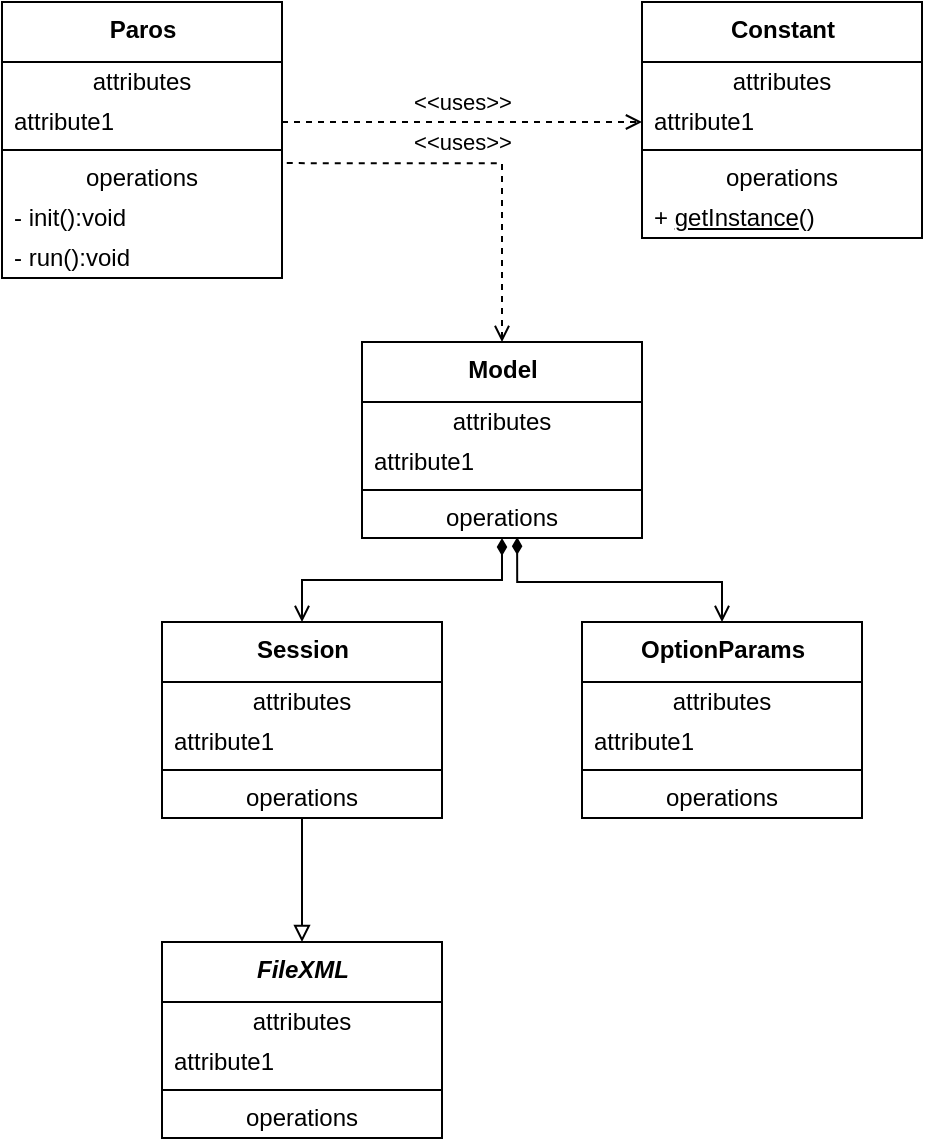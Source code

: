 <mxfile version="15.0.3" type="github"><diagram id="C5RBs43oDa-KdzZeNtuy" name="Page-1"><mxGraphModel dx="971" dy="516" grid="1" gridSize="10" guides="1" tooltips="1" connect="1" arrows="1" fold="1" page="1" pageScale="1" pageWidth="1169" pageHeight="1654" math="0" shadow="0"><root><mxCell id="WIyWlLk6GJQsqaUBKTNV-0"/><mxCell id="WIyWlLk6GJQsqaUBKTNV-1" parent="WIyWlLk6GJQsqaUBKTNV-0"/><mxCell id="C4KUvIScHe-amiHwax4b-0" value="&lt;b&gt;Paros&lt;/b&gt;" style="swimlane;fontStyle=0;align=center;verticalAlign=top;childLayout=stackLayout;horizontal=1;startSize=30;horizontalStack=0;resizeParent=1;resizeParentMax=0;resizeLast=0;collapsible=0;marginBottom=0;html=1;" vertex="1" parent="WIyWlLk6GJQsqaUBKTNV-1"><mxGeometry x="410" y="110" width="140" height="138" as="geometry"/></mxCell><mxCell id="C4KUvIScHe-amiHwax4b-1" value="attributes" style="text;html=1;strokeColor=none;fillColor=none;align=center;verticalAlign=middle;spacingLeft=4;spacingRight=4;overflow=hidden;rotatable=0;points=[[0,0.5],[1,0.5]];portConstraint=eastwest;" vertex="1" parent="C4KUvIScHe-amiHwax4b-0"><mxGeometry y="30" width="140" height="20" as="geometry"/></mxCell><mxCell id="C4KUvIScHe-amiHwax4b-2" value="attribute1" style="text;html=1;strokeColor=none;fillColor=none;align=left;verticalAlign=middle;spacingLeft=4;spacingRight=4;overflow=hidden;rotatable=0;points=[[0,0.5],[1,0.5]];portConstraint=eastwest;" vertex="1" parent="C4KUvIScHe-amiHwax4b-0"><mxGeometry y="50" width="140" height="20" as="geometry"/></mxCell><mxCell id="C4KUvIScHe-amiHwax4b-5" value="" style="line;strokeWidth=1;fillColor=none;align=left;verticalAlign=middle;spacingTop=-1;spacingLeft=3;spacingRight=3;rotatable=0;labelPosition=right;points=[];portConstraint=eastwest;" vertex="1" parent="C4KUvIScHe-amiHwax4b-0"><mxGeometry y="70" width="140" height="8" as="geometry"/></mxCell><mxCell id="C4KUvIScHe-amiHwax4b-6" value="operations" style="text;html=1;strokeColor=none;fillColor=none;align=center;verticalAlign=middle;spacingLeft=4;spacingRight=4;overflow=hidden;rotatable=0;points=[[0,0.5],[1,0.5]];portConstraint=eastwest;" vertex="1" parent="C4KUvIScHe-amiHwax4b-0"><mxGeometry y="78" width="140" height="20" as="geometry"/></mxCell><mxCell id="C4KUvIScHe-amiHwax4b-7" value="- init():void" style="text;html=1;strokeColor=none;fillColor=none;align=left;verticalAlign=middle;spacingLeft=4;spacingRight=4;overflow=hidden;rotatable=0;points=[[0,0.5],[1,0.5]];portConstraint=eastwest;" vertex="1" parent="C4KUvIScHe-amiHwax4b-0"><mxGeometry y="98" width="140" height="20" as="geometry"/></mxCell><mxCell id="C4KUvIScHe-amiHwax4b-19" value="- run():void" style="text;html=1;strokeColor=none;fillColor=none;align=left;verticalAlign=middle;spacingLeft=4;spacingRight=4;overflow=hidden;rotatable=0;points=[[0,0.5],[1,0.5]];portConstraint=eastwest;" vertex="1" parent="C4KUvIScHe-amiHwax4b-0"><mxGeometry y="118" width="140" height="20" as="geometry"/></mxCell><mxCell id="C4KUvIScHe-amiHwax4b-8" value="&lt;b&gt;Constant&lt;/b&gt;" style="swimlane;fontStyle=0;align=center;verticalAlign=top;childLayout=stackLayout;horizontal=1;startSize=30;horizontalStack=0;resizeParent=1;resizeParentMax=0;resizeLast=0;collapsible=0;marginBottom=0;html=1;" vertex="1" parent="WIyWlLk6GJQsqaUBKTNV-1"><mxGeometry x="730" y="110" width="140" height="118" as="geometry"/></mxCell><mxCell id="C4KUvIScHe-amiHwax4b-9" value="attributes" style="text;html=1;strokeColor=none;fillColor=none;align=center;verticalAlign=middle;spacingLeft=4;spacingRight=4;overflow=hidden;rotatable=0;points=[[0,0.5],[1,0.5]];portConstraint=eastwest;" vertex="1" parent="C4KUvIScHe-amiHwax4b-8"><mxGeometry y="30" width="140" height="20" as="geometry"/></mxCell><mxCell id="C4KUvIScHe-amiHwax4b-10" value="attribute1" style="text;html=1;strokeColor=none;fillColor=none;align=left;verticalAlign=middle;spacingLeft=4;spacingRight=4;overflow=hidden;rotatable=0;points=[[0,0.5],[1,0.5]];portConstraint=eastwest;" vertex="1" parent="C4KUvIScHe-amiHwax4b-8"><mxGeometry y="50" width="140" height="20" as="geometry"/></mxCell><mxCell id="C4KUvIScHe-amiHwax4b-13" value="" style="line;strokeWidth=1;fillColor=none;align=left;verticalAlign=middle;spacingTop=-1;spacingLeft=3;spacingRight=3;rotatable=0;labelPosition=right;points=[];portConstraint=eastwest;" vertex="1" parent="C4KUvIScHe-amiHwax4b-8"><mxGeometry y="70" width="140" height="8" as="geometry"/></mxCell><mxCell id="C4KUvIScHe-amiHwax4b-14" value="operations" style="text;html=1;strokeColor=none;fillColor=none;align=center;verticalAlign=middle;spacingLeft=4;spacingRight=4;overflow=hidden;rotatable=0;points=[[0,0.5],[1,0.5]];portConstraint=eastwest;" vertex="1" parent="C4KUvIScHe-amiHwax4b-8"><mxGeometry y="78" width="140" height="20" as="geometry"/></mxCell><mxCell id="C4KUvIScHe-amiHwax4b-15" value="+ &lt;u&gt;getInstance&lt;/u&gt;()" style="text;html=1;strokeColor=none;fillColor=none;align=left;verticalAlign=middle;spacingLeft=4;spacingRight=4;overflow=hidden;rotatable=0;points=[[0,0.5],[1,0.5]];portConstraint=eastwest;" vertex="1" parent="C4KUvIScHe-amiHwax4b-8"><mxGeometry y="98" width="140" height="20" as="geometry"/></mxCell><mxCell id="C4KUvIScHe-amiHwax4b-16" style="edgeStyle=orthogonalEdgeStyle;rounded=0;orthogonalLoop=1;jettySize=auto;html=1;entryX=0;entryY=0.5;entryDx=0;entryDy=0;dashed=1;endArrow=open;endFill=0;startArrow=none;startFill=0;" edge="1" parent="WIyWlLk6GJQsqaUBKTNV-1" source="C4KUvIScHe-amiHwax4b-2" target="C4KUvIScHe-amiHwax4b-10"><mxGeometry relative="1" as="geometry"/></mxCell><mxCell id="C4KUvIScHe-amiHwax4b-18" value="&amp;lt;&amp;lt;uses&amp;gt;&amp;gt;" style="edgeLabel;html=1;align=center;verticalAlign=middle;resizable=0;points=[];" vertex="1" connectable="0" parent="C4KUvIScHe-amiHwax4b-16"><mxGeometry x="-0.122" y="4" relative="1" as="geometry"><mxPoint x="11" y="-6" as="offset"/></mxGeometry></mxCell><mxCell id="C4KUvIScHe-amiHwax4b-38" style="edgeStyle=orthogonalEdgeStyle;rounded=0;orthogonalLoop=1;jettySize=auto;html=1;entryX=0.5;entryY=0;entryDx=0;entryDy=0;startArrow=diamondThin;startFill=1;endArrow=open;endFill=0;strokeColor=#000000;" edge="1" parent="WIyWlLk6GJQsqaUBKTNV-1" source="C4KUvIScHe-amiHwax4b-20" target="C4KUvIScHe-amiHwax4b-28"><mxGeometry relative="1" as="geometry"/></mxCell><mxCell id="C4KUvIScHe-amiHwax4b-20" value="&lt;b&gt;Model&lt;/b&gt;" style="swimlane;fontStyle=0;align=center;verticalAlign=top;childLayout=stackLayout;horizontal=1;startSize=30;horizontalStack=0;resizeParent=1;resizeParentMax=0;resizeLast=0;collapsible=0;marginBottom=0;html=1;" vertex="1" parent="WIyWlLk6GJQsqaUBKTNV-1"><mxGeometry x="590" y="280" width="140" height="98" as="geometry"/></mxCell><mxCell id="C4KUvIScHe-amiHwax4b-21" value="attributes" style="text;html=1;strokeColor=none;fillColor=none;align=center;verticalAlign=middle;spacingLeft=4;spacingRight=4;overflow=hidden;rotatable=0;points=[[0,0.5],[1,0.5]];portConstraint=eastwest;" vertex="1" parent="C4KUvIScHe-amiHwax4b-20"><mxGeometry y="30" width="140" height="20" as="geometry"/></mxCell><mxCell id="C4KUvIScHe-amiHwax4b-22" value="attribute1" style="text;html=1;strokeColor=none;fillColor=none;align=left;verticalAlign=middle;spacingLeft=4;spacingRight=4;overflow=hidden;rotatable=0;points=[[0,0.5],[1,0.5]];portConstraint=eastwest;" vertex="1" parent="C4KUvIScHe-amiHwax4b-20"><mxGeometry y="50" width="140" height="20" as="geometry"/></mxCell><mxCell id="C4KUvIScHe-amiHwax4b-23" value="" style="line;strokeWidth=1;fillColor=none;align=left;verticalAlign=middle;spacingTop=-1;spacingLeft=3;spacingRight=3;rotatable=0;labelPosition=right;points=[];portConstraint=eastwest;" vertex="1" parent="C4KUvIScHe-amiHwax4b-20"><mxGeometry y="70" width="140" height="8" as="geometry"/></mxCell><mxCell id="C4KUvIScHe-amiHwax4b-24" value="operations" style="text;html=1;strokeColor=none;fillColor=none;align=center;verticalAlign=middle;spacingLeft=4;spacingRight=4;overflow=hidden;rotatable=0;points=[[0,0.5],[1,0.5]];portConstraint=eastwest;" vertex="1" parent="C4KUvIScHe-amiHwax4b-20"><mxGeometry y="78" width="140" height="20" as="geometry"/></mxCell><mxCell id="C4KUvIScHe-amiHwax4b-26" style="edgeStyle=orthogonalEdgeStyle;rounded=0;orthogonalLoop=1;jettySize=auto;html=1;entryX=0.5;entryY=0;entryDx=0;entryDy=0;dashed=1;endArrow=open;endFill=0;startArrow=none;startFill=0;exitX=1.017;exitY=0.128;exitDx=0;exitDy=0;exitPerimeter=0;" edge="1" parent="WIyWlLk6GJQsqaUBKTNV-1" source="C4KUvIScHe-amiHwax4b-6" target="C4KUvIScHe-amiHwax4b-20"><mxGeometry relative="1" as="geometry"><mxPoint x="560" y="190.0" as="sourcePoint"/><mxPoint x="740" y="190.0" as="targetPoint"/></mxGeometry></mxCell><mxCell id="C4KUvIScHe-amiHwax4b-27" value="&amp;lt;&amp;lt;uses&amp;gt;&amp;gt;" style="edgeLabel;html=1;align=center;verticalAlign=middle;resizable=0;points=[];" vertex="1" connectable="0" parent="C4KUvIScHe-amiHwax4b-26"><mxGeometry x="-0.122" y="4" relative="1" as="geometry"><mxPoint x="1" y="-7" as="offset"/></mxGeometry></mxCell><mxCell id="C4KUvIScHe-amiHwax4b-45" style="edgeStyle=orthogonalEdgeStyle;rounded=0;orthogonalLoop=1;jettySize=auto;html=1;entryX=0.5;entryY=0;entryDx=0;entryDy=0;startArrow=none;startFill=0;endArrow=block;endFill=0;strokeColor=#000000;" edge="1" parent="WIyWlLk6GJQsqaUBKTNV-1" source="C4KUvIScHe-amiHwax4b-28" target="C4KUvIScHe-amiHwax4b-40"><mxGeometry relative="1" as="geometry"/></mxCell><mxCell id="C4KUvIScHe-amiHwax4b-28" value="&lt;b&gt;Session&lt;/b&gt;" style="swimlane;fontStyle=0;align=center;verticalAlign=top;childLayout=stackLayout;horizontal=1;startSize=30;horizontalStack=0;resizeParent=1;resizeParentMax=0;resizeLast=0;collapsible=0;marginBottom=0;html=1;" vertex="1" parent="WIyWlLk6GJQsqaUBKTNV-1"><mxGeometry x="490" y="420" width="140" height="98" as="geometry"/></mxCell><mxCell id="C4KUvIScHe-amiHwax4b-29" value="attributes" style="text;html=1;strokeColor=none;fillColor=none;align=center;verticalAlign=middle;spacingLeft=4;spacingRight=4;overflow=hidden;rotatable=0;points=[[0,0.5],[1,0.5]];portConstraint=eastwest;" vertex="1" parent="C4KUvIScHe-amiHwax4b-28"><mxGeometry y="30" width="140" height="20" as="geometry"/></mxCell><mxCell id="C4KUvIScHe-amiHwax4b-30" value="attribute1" style="text;html=1;strokeColor=none;fillColor=none;align=left;verticalAlign=middle;spacingLeft=4;spacingRight=4;overflow=hidden;rotatable=0;points=[[0,0.5],[1,0.5]];portConstraint=eastwest;" vertex="1" parent="C4KUvIScHe-amiHwax4b-28"><mxGeometry y="50" width="140" height="20" as="geometry"/></mxCell><mxCell id="C4KUvIScHe-amiHwax4b-31" value="" style="line;strokeWidth=1;fillColor=none;align=left;verticalAlign=middle;spacingTop=-1;spacingLeft=3;spacingRight=3;rotatable=0;labelPosition=right;points=[];portConstraint=eastwest;" vertex="1" parent="C4KUvIScHe-amiHwax4b-28"><mxGeometry y="70" width="140" height="8" as="geometry"/></mxCell><mxCell id="C4KUvIScHe-amiHwax4b-32" value="operations" style="text;html=1;strokeColor=none;fillColor=none;align=center;verticalAlign=middle;spacingLeft=4;spacingRight=4;overflow=hidden;rotatable=0;points=[[0,0.5],[1,0.5]];portConstraint=eastwest;" vertex="1" parent="C4KUvIScHe-amiHwax4b-28"><mxGeometry y="78" width="140" height="20" as="geometry"/></mxCell><mxCell id="C4KUvIScHe-amiHwax4b-33" value="&lt;b&gt;OptionParams&lt;/b&gt;" style="swimlane;fontStyle=0;align=center;verticalAlign=top;childLayout=stackLayout;horizontal=1;startSize=30;horizontalStack=0;resizeParent=1;resizeParentMax=0;resizeLast=0;collapsible=0;marginBottom=0;html=1;" vertex="1" parent="WIyWlLk6GJQsqaUBKTNV-1"><mxGeometry x="700" y="420" width="140" height="98" as="geometry"/></mxCell><mxCell id="C4KUvIScHe-amiHwax4b-34" value="attributes" style="text;html=1;strokeColor=none;fillColor=none;align=center;verticalAlign=middle;spacingLeft=4;spacingRight=4;overflow=hidden;rotatable=0;points=[[0,0.5],[1,0.5]];portConstraint=eastwest;" vertex="1" parent="C4KUvIScHe-amiHwax4b-33"><mxGeometry y="30" width="140" height="20" as="geometry"/></mxCell><mxCell id="C4KUvIScHe-amiHwax4b-35" value="attribute1" style="text;html=1;strokeColor=none;fillColor=none;align=left;verticalAlign=middle;spacingLeft=4;spacingRight=4;overflow=hidden;rotatable=0;points=[[0,0.5],[1,0.5]];portConstraint=eastwest;" vertex="1" parent="C4KUvIScHe-amiHwax4b-33"><mxGeometry y="50" width="140" height="20" as="geometry"/></mxCell><mxCell id="C4KUvIScHe-amiHwax4b-36" value="" style="line;strokeWidth=1;fillColor=none;align=left;verticalAlign=middle;spacingTop=-1;spacingLeft=3;spacingRight=3;rotatable=0;labelPosition=right;points=[];portConstraint=eastwest;" vertex="1" parent="C4KUvIScHe-amiHwax4b-33"><mxGeometry y="70" width="140" height="8" as="geometry"/></mxCell><mxCell id="C4KUvIScHe-amiHwax4b-37" value="operations" style="text;html=1;strokeColor=none;fillColor=none;align=center;verticalAlign=middle;spacingLeft=4;spacingRight=4;overflow=hidden;rotatable=0;points=[[0,0.5],[1,0.5]];portConstraint=eastwest;" vertex="1" parent="C4KUvIScHe-amiHwax4b-33"><mxGeometry y="78" width="140" height="20" as="geometry"/></mxCell><mxCell id="C4KUvIScHe-amiHwax4b-39" style="edgeStyle=orthogonalEdgeStyle;rounded=0;orthogonalLoop=1;jettySize=auto;html=1;entryX=0.5;entryY=0;entryDx=0;entryDy=0;startArrow=diamondThin;startFill=1;endArrow=open;endFill=0;strokeColor=#000000;exitX=0.554;exitY=0.979;exitDx=0;exitDy=0;exitPerimeter=0;" edge="1" parent="WIyWlLk6GJQsqaUBKTNV-1" source="C4KUvIScHe-amiHwax4b-24" target="C4KUvIScHe-amiHwax4b-33"><mxGeometry relative="1" as="geometry"><Array as="points"><mxPoint x="668" y="400"/><mxPoint x="770" y="400"/></Array></mxGeometry></mxCell><mxCell id="C4KUvIScHe-amiHwax4b-40" value="&lt;b&gt;&lt;i&gt;FileXML&lt;/i&gt;&lt;/b&gt;" style="swimlane;fontStyle=0;align=center;verticalAlign=top;childLayout=stackLayout;horizontal=1;startSize=30;horizontalStack=0;resizeParent=1;resizeParentMax=0;resizeLast=0;collapsible=0;marginBottom=0;html=1;" vertex="1" parent="WIyWlLk6GJQsqaUBKTNV-1"><mxGeometry x="490" y="580" width="140" height="98" as="geometry"/></mxCell><mxCell id="C4KUvIScHe-amiHwax4b-41" value="attributes" style="text;html=1;strokeColor=none;fillColor=none;align=center;verticalAlign=middle;spacingLeft=4;spacingRight=4;overflow=hidden;rotatable=0;points=[[0,0.5],[1,0.5]];portConstraint=eastwest;" vertex="1" parent="C4KUvIScHe-amiHwax4b-40"><mxGeometry y="30" width="140" height="20" as="geometry"/></mxCell><mxCell id="C4KUvIScHe-amiHwax4b-42" value="attribute1" style="text;html=1;strokeColor=none;fillColor=none;align=left;verticalAlign=middle;spacingLeft=4;spacingRight=4;overflow=hidden;rotatable=0;points=[[0,0.5],[1,0.5]];portConstraint=eastwest;" vertex="1" parent="C4KUvIScHe-amiHwax4b-40"><mxGeometry y="50" width="140" height="20" as="geometry"/></mxCell><mxCell id="C4KUvIScHe-amiHwax4b-43" value="" style="line;strokeWidth=1;fillColor=none;align=left;verticalAlign=middle;spacingTop=-1;spacingLeft=3;spacingRight=3;rotatable=0;labelPosition=right;points=[];portConstraint=eastwest;" vertex="1" parent="C4KUvIScHe-amiHwax4b-40"><mxGeometry y="70" width="140" height="8" as="geometry"/></mxCell><mxCell id="C4KUvIScHe-amiHwax4b-44" value="operations" style="text;html=1;strokeColor=none;fillColor=none;align=center;verticalAlign=middle;spacingLeft=4;spacingRight=4;overflow=hidden;rotatable=0;points=[[0,0.5],[1,0.5]];portConstraint=eastwest;" vertex="1" parent="C4KUvIScHe-amiHwax4b-40"><mxGeometry y="78" width="140" height="20" as="geometry"/></mxCell></root></mxGraphModel></diagram></mxfile>
